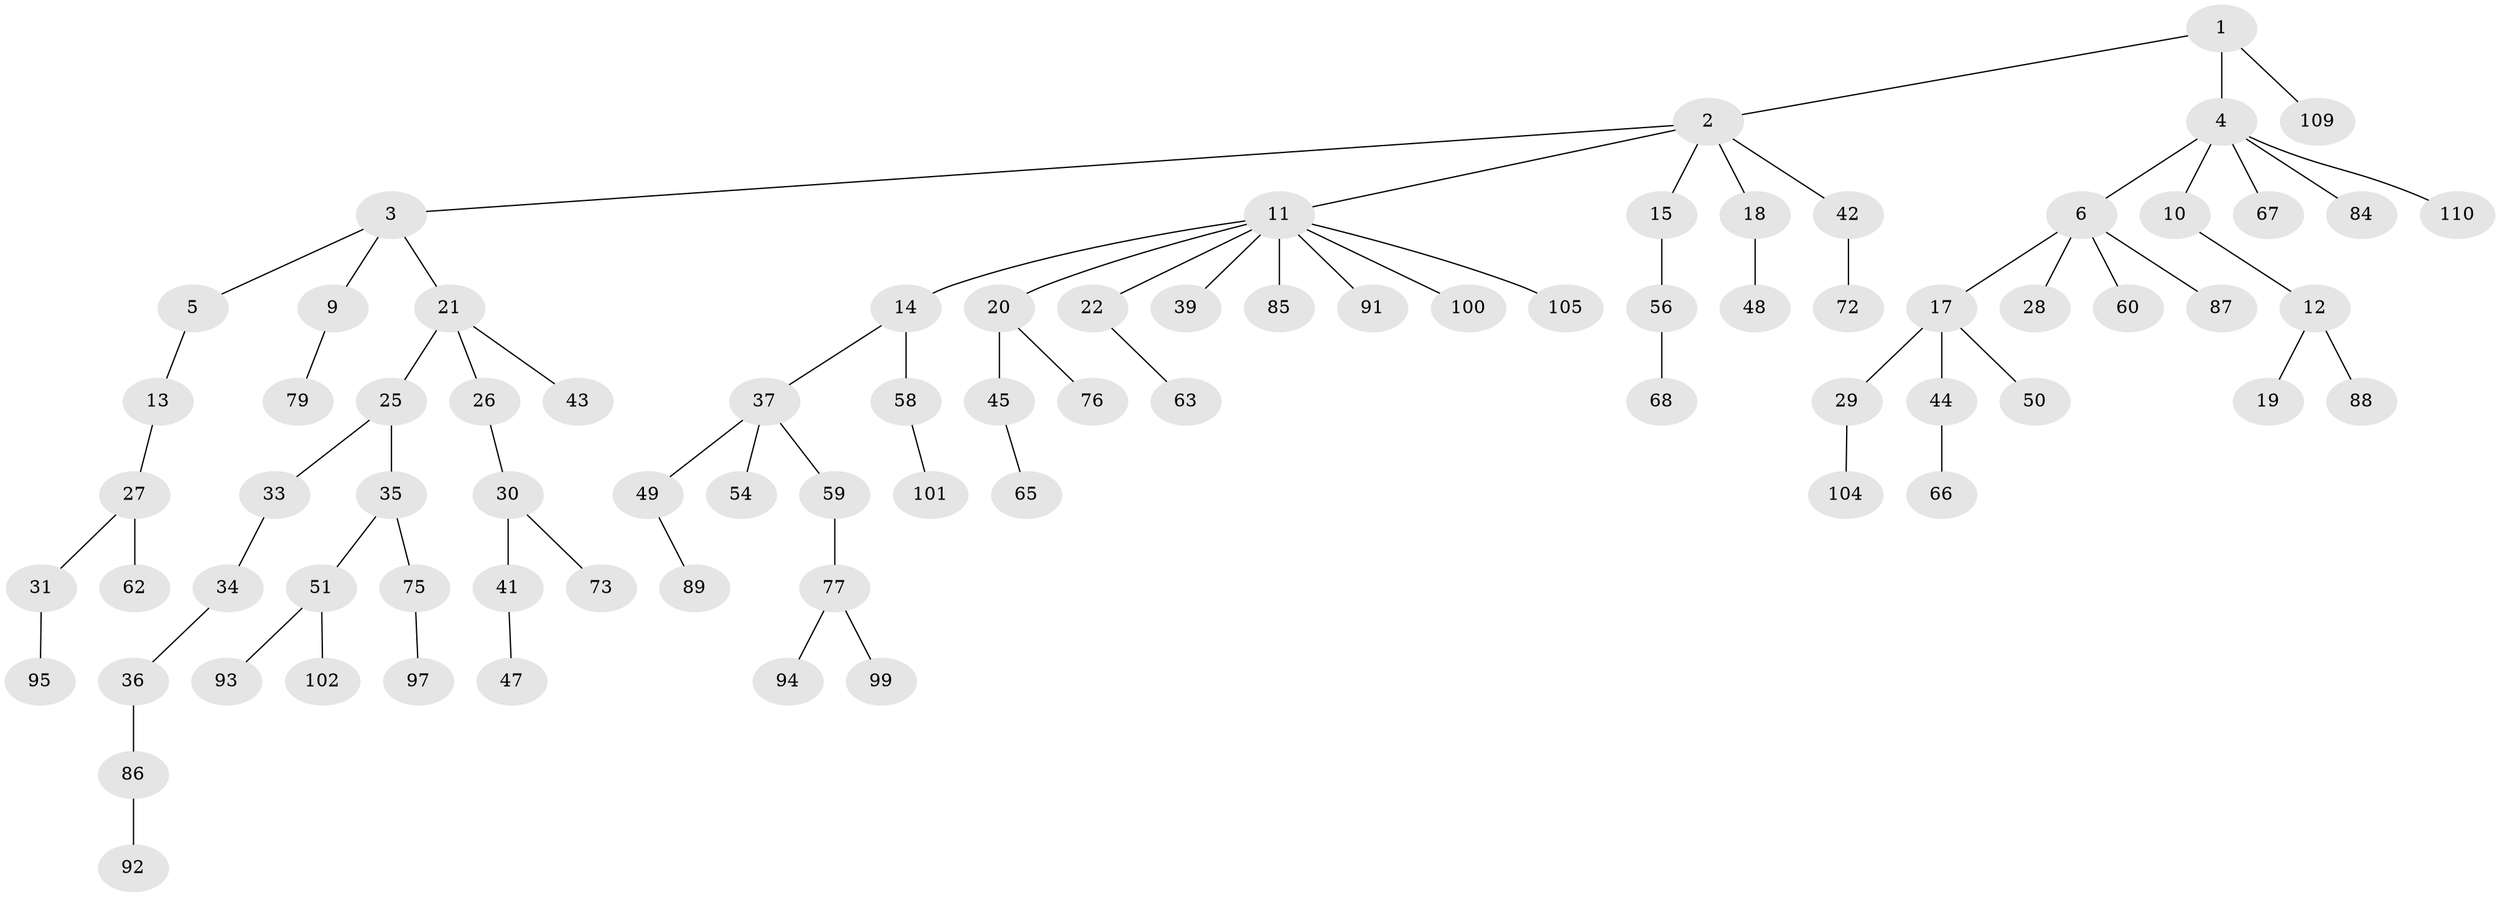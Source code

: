 // Generated by graph-tools (version 1.1) at 2025/52/02/27/25 19:52:13]
// undirected, 79 vertices, 78 edges
graph export_dot {
graph [start="1"]
  node [color=gray90,style=filled];
  1 [super="+52"];
  2 [super="+46"];
  3 [super="+7"];
  4 [super="+8"];
  5;
  6 [super="+24"];
  9;
  10;
  11 [super="+64"];
  12 [super="+70"];
  13;
  14 [super="+16"];
  15 [super="+23"];
  17 [super="+108"];
  18 [super="+53"];
  19;
  20 [super="+74"];
  21;
  22;
  25 [super="+32"];
  26 [super="+40"];
  27 [super="+78"];
  28 [super="+96"];
  29;
  30;
  31 [super="+71"];
  33 [super="+107"];
  34;
  35 [super="+81"];
  36 [super="+80"];
  37 [super="+38"];
  39 [super="+55"];
  41 [super="+69"];
  42;
  43;
  44 [super="+61"];
  45 [super="+57"];
  47;
  48;
  49;
  50;
  51 [super="+83"];
  54;
  56;
  58;
  59;
  60 [super="+82"];
  62;
  63;
  65;
  66;
  67;
  68;
  72 [super="+103"];
  73;
  75 [super="+106"];
  76;
  77;
  79;
  84;
  85;
  86 [super="+90"];
  87;
  88 [super="+98"];
  89;
  91;
  92;
  93;
  94;
  95;
  97;
  99;
  100;
  101;
  102;
  104;
  105;
  109;
  110;
  1 -- 2;
  1 -- 4;
  1 -- 109;
  2 -- 3;
  2 -- 11;
  2 -- 15;
  2 -- 18;
  2 -- 42;
  3 -- 5;
  3 -- 9;
  3 -- 21;
  4 -- 6;
  4 -- 10;
  4 -- 84;
  4 -- 67;
  4 -- 110;
  5 -- 13;
  6 -- 17;
  6 -- 28;
  6 -- 60;
  6 -- 87;
  9 -- 79;
  10 -- 12;
  11 -- 14;
  11 -- 20;
  11 -- 22;
  11 -- 39;
  11 -- 85;
  11 -- 105;
  11 -- 91;
  11 -- 100;
  12 -- 19;
  12 -- 88;
  13 -- 27;
  14 -- 58;
  14 -- 37;
  15 -- 56;
  17 -- 29;
  17 -- 44;
  17 -- 50;
  18 -- 48;
  20 -- 45;
  20 -- 76;
  21 -- 25;
  21 -- 26;
  21 -- 43;
  22 -- 63;
  25 -- 35;
  25 -- 33;
  26 -- 30;
  27 -- 31;
  27 -- 62;
  29 -- 104;
  30 -- 41;
  30 -- 73;
  31 -- 95;
  33 -- 34;
  34 -- 36;
  35 -- 51;
  35 -- 75;
  36 -- 86;
  37 -- 54;
  37 -- 59;
  37 -- 49;
  41 -- 47;
  42 -- 72;
  44 -- 66;
  45 -- 65;
  49 -- 89;
  51 -- 93;
  51 -- 102;
  56 -- 68;
  58 -- 101;
  59 -- 77;
  75 -- 97;
  77 -- 94;
  77 -- 99;
  86 -- 92;
}
